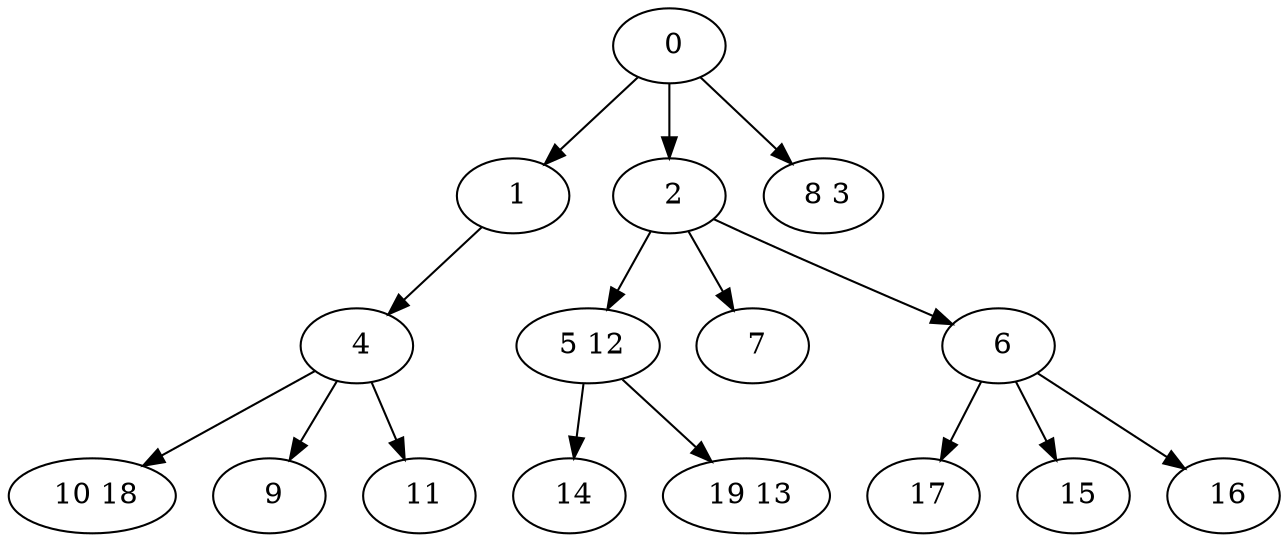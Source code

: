 digraph mytree {
" 0" -> " 1";
" 0" -> " 2";
" 0" -> " 8 3";
" 1" -> " 4";
" 2" -> " 5 12";
" 2" -> " 7";
" 2" -> " 6";
" 8 3";
" 10 18";
" 4" -> " 10 18";
" 4" -> " 9";
" 4" -> " 11";
" 5 12" -> " 14";
" 5 12" -> " 19 13";
" 7";
" 17";
" 6" -> " 17";
" 6" -> " 15";
" 6" -> " 16";
" 9";
" 11";
" 14";
" 19 13";
" 15";
" 16";
}
